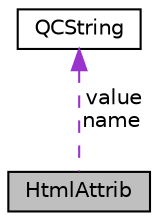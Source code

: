 digraph "HtmlAttrib"
{
 // INTERACTIVE_SVG=YES
 // LATEX_PDF_SIZE
  edge [fontname="Helvetica",fontsize="10",labelfontname="Helvetica",labelfontsize="10"];
  node [fontname="Helvetica",fontsize="10",shape=record];
  Node1 [label="HtmlAttrib",height=0.2,width=0.4,color="black", fillcolor="grey75", style="filled", fontcolor="black",tooltip="Class representing a HTML attribute."];
  Node2 -> Node1 [dir="back",color="darkorchid3",fontsize="10",style="dashed",label=" value\nname" ,fontname="Helvetica"];
  Node2 [label="QCString",height=0.2,width=0.4,color="black", fillcolor="white", style="filled",URL="$d9/d45/class_q_c_string.html",tooltip="This is an alternative implementation of QCString."];
}
